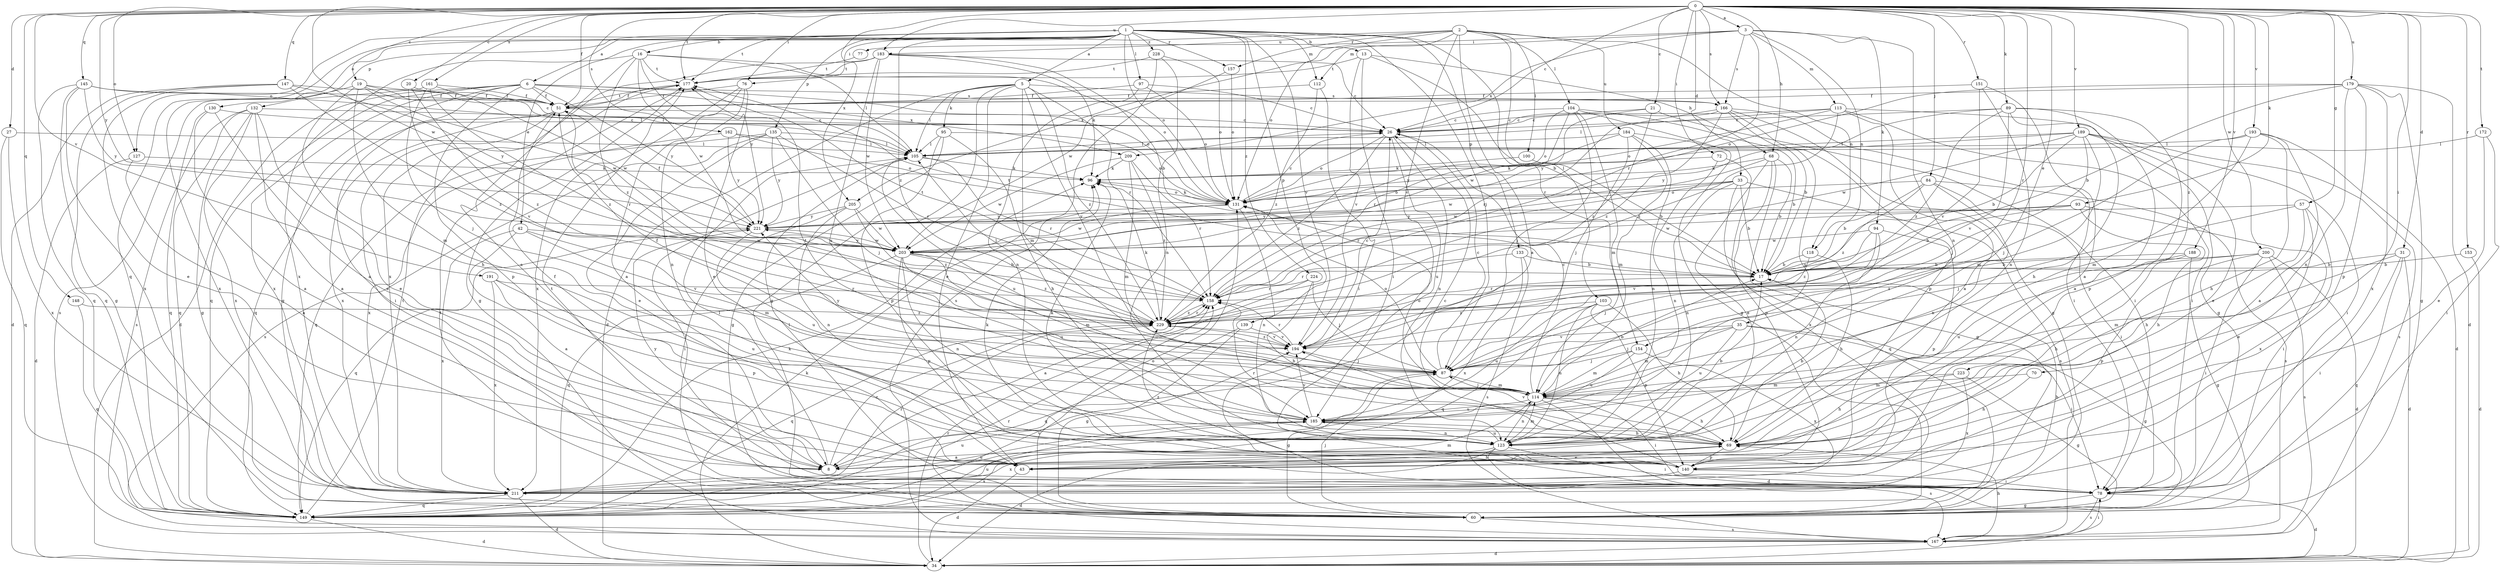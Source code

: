 strict digraph  {
0;
1;
2;
3;
5;
6;
8;
13;
16;
17;
19;
20;
21;
26;
27;
31;
33;
34;
35;
42;
43;
51;
57;
60;
68;
69;
70;
72;
76;
77;
78;
84;
87;
89;
93;
94;
95;
96;
97;
100;
103;
104;
105;
112;
113;
114;
118;
123;
127;
130;
131;
132;
133;
135;
139;
140;
145;
147;
148;
149;
151;
153;
154;
157;
158;
161;
162;
166;
167;
172;
177;
179;
183;
184;
185;
188;
189;
191;
193;
194;
200;
203;
205;
209;
211;
221;
223;
224;
228;
229;
0 -> 3  [label=a];
0 -> 19  [label=c];
0 -> 20  [label=c];
0 -> 21  [label=c];
0 -> 26  [label=c];
0 -> 27  [label=d];
0 -> 31  [label=d];
0 -> 33  [label=d];
0 -> 35  [label=e];
0 -> 51  [label=f];
0 -> 57  [label=g];
0 -> 68  [label=h];
0 -> 70  [label=i];
0 -> 72  [label=i];
0 -> 76  [label=i];
0 -> 84  [label=j];
0 -> 89  [label=k];
0 -> 93  [label=k];
0 -> 127  [label=o];
0 -> 145  [label=q];
0 -> 147  [label=q];
0 -> 148  [label=q];
0 -> 151  [label=r];
0 -> 153  [label=r];
0 -> 154  [label=r];
0 -> 161  [label=s];
0 -> 162  [label=s];
0 -> 166  [label=s];
0 -> 172  [label=t];
0 -> 177  [label=t];
0 -> 179  [label=u];
0 -> 183  [label=u];
0 -> 188  [label=v];
0 -> 189  [label=v];
0 -> 191  [label=v];
0 -> 193  [label=v];
0 -> 200  [label=w];
0 -> 203  [label=w];
0 -> 205  [label=x];
0 -> 221  [label=y];
0 -> 223  [label=z];
1 -> 5  [label=a];
1 -> 6  [label=a];
1 -> 13  [label=b];
1 -> 16  [label=b];
1 -> 42  [label=e];
1 -> 87  [label=j];
1 -> 97  [label=l];
1 -> 112  [label=m];
1 -> 127  [label=o];
1 -> 130  [label=o];
1 -> 131  [label=o];
1 -> 132  [label=p];
1 -> 133  [label=p];
1 -> 135  [label=p];
1 -> 139  [label=p];
1 -> 149  [label=q];
1 -> 154  [label=r];
1 -> 157  [label=r];
1 -> 177  [label=t];
1 -> 194  [label=v];
1 -> 224  [label=z];
1 -> 228  [label=z];
1 -> 229  [label=z];
2 -> 8  [label=a];
2 -> 76  [label=i];
2 -> 100  [label=l];
2 -> 103  [label=l];
2 -> 104  [label=l];
2 -> 118  [label=n];
2 -> 131  [label=o];
2 -> 157  [label=r];
2 -> 183  [label=u];
2 -> 184  [label=u];
2 -> 194  [label=v];
2 -> 205  [label=x];
3 -> 77  [label=i];
3 -> 94  [label=k];
3 -> 112  [label=m];
3 -> 113  [label=m];
3 -> 118  [label=n];
3 -> 123  [label=n];
3 -> 158  [label=r];
3 -> 166  [label=s];
3 -> 209  [label=x];
5 -> 34  [label=d];
5 -> 43  [label=e];
5 -> 60  [label=g];
5 -> 95  [label=k];
5 -> 105  [label=l];
5 -> 114  [label=m];
5 -> 158  [label=r];
5 -> 166  [label=s];
5 -> 194  [label=v];
5 -> 229  [label=z];
6 -> 8  [label=a];
6 -> 34  [label=d];
6 -> 51  [label=f];
6 -> 60  [label=g];
6 -> 131  [label=o];
6 -> 140  [label=p];
6 -> 149  [label=q];
6 -> 166  [label=s];
6 -> 209  [label=x];
6 -> 211  [label=x];
6 -> 221  [label=y];
8 -> 105  [label=l];
8 -> 185  [label=u];
8 -> 221  [label=y];
8 -> 229  [label=z];
13 -> 17  [label=b];
13 -> 68  [label=h];
13 -> 78  [label=i];
13 -> 177  [label=t];
13 -> 194  [label=v];
16 -> 8  [label=a];
16 -> 105  [label=l];
16 -> 131  [label=o];
16 -> 177  [label=t];
16 -> 203  [label=w];
16 -> 211  [label=x];
16 -> 221  [label=y];
16 -> 229  [label=z];
17 -> 158  [label=r];
17 -> 177  [label=t];
19 -> 26  [label=c];
19 -> 51  [label=f];
19 -> 69  [label=h];
19 -> 105  [label=l];
19 -> 114  [label=m];
19 -> 203  [label=w];
19 -> 211  [label=x];
20 -> 51  [label=f];
20 -> 194  [label=v];
20 -> 229  [label=z];
21 -> 26  [label=c];
21 -> 78  [label=i];
21 -> 203  [label=w];
21 -> 229  [label=z];
26 -> 105  [label=l];
26 -> 123  [label=n];
26 -> 131  [label=o];
26 -> 185  [label=u];
26 -> 229  [label=z];
27 -> 105  [label=l];
27 -> 149  [label=q];
27 -> 211  [label=x];
31 -> 17  [label=b];
31 -> 34  [label=d];
31 -> 78  [label=i];
31 -> 114  [label=m];
31 -> 149  [label=q];
33 -> 17  [label=b];
33 -> 123  [label=n];
33 -> 131  [label=o];
33 -> 149  [label=q];
33 -> 158  [label=r];
33 -> 167  [label=s];
33 -> 203  [label=w];
34 -> 96  [label=k];
34 -> 158  [label=r];
35 -> 60  [label=g];
35 -> 78  [label=i];
35 -> 87  [label=j];
35 -> 114  [label=m];
35 -> 185  [label=u];
35 -> 194  [label=v];
42 -> 8  [label=a];
42 -> 114  [label=m];
42 -> 194  [label=v];
42 -> 203  [label=w];
42 -> 211  [label=x];
43 -> 34  [label=d];
43 -> 69  [label=h];
51 -> 26  [label=c];
51 -> 78  [label=i];
51 -> 149  [label=q];
51 -> 158  [label=r];
51 -> 177  [label=t];
51 -> 211  [label=x];
57 -> 43  [label=e];
57 -> 69  [label=h];
57 -> 87  [label=j];
57 -> 211  [label=x];
57 -> 221  [label=y];
60 -> 17  [label=b];
60 -> 87  [label=j];
60 -> 105  [label=l];
60 -> 131  [label=o];
60 -> 167  [label=s];
68 -> 17  [label=b];
68 -> 43  [label=e];
68 -> 60  [label=g];
68 -> 96  [label=k];
68 -> 140  [label=p];
68 -> 203  [label=w];
69 -> 8  [label=a];
69 -> 17  [label=b];
69 -> 43  [label=e];
69 -> 140  [label=p];
69 -> 158  [label=r];
69 -> 194  [label=v];
70 -> 69  [label=h];
70 -> 114  [label=m];
72 -> 96  [label=k];
72 -> 123  [label=n];
72 -> 211  [label=x];
76 -> 8  [label=a];
76 -> 43  [label=e];
76 -> 51  [label=f];
76 -> 123  [label=n];
76 -> 211  [label=x];
77 -> 177  [label=t];
78 -> 34  [label=d];
78 -> 60  [label=g];
78 -> 105  [label=l];
78 -> 167  [label=s];
78 -> 177  [label=t];
84 -> 17  [label=b];
84 -> 78  [label=i];
84 -> 123  [label=n];
84 -> 131  [label=o];
84 -> 167  [label=s];
84 -> 229  [label=z];
87 -> 26  [label=c];
87 -> 51  [label=f];
87 -> 60  [label=g];
87 -> 114  [label=m];
87 -> 131  [label=o];
87 -> 221  [label=y];
89 -> 8  [label=a];
89 -> 26  [label=c];
89 -> 69  [label=h];
89 -> 140  [label=p];
89 -> 194  [label=v];
89 -> 221  [label=y];
89 -> 229  [label=z];
93 -> 17  [label=b];
93 -> 69  [label=h];
93 -> 78  [label=i];
93 -> 203  [label=w];
93 -> 221  [label=y];
94 -> 123  [label=n];
94 -> 140  [label=p];
94 -> 194  [label=v];
94 -> 203  [label=w];
94 -> 229  [label=z];
95 -> 60  [label=g];
95 -> 69  [label=h];
95 -> 105  [label=l];
95 -> 131  [label=o];
95 -> 140  [label=p];
96 -> 131  [label=o];
97 -> 26  [label=c];
97 -> 51  [label=f];
97 -> 123  [label=n];
97 -> 131  [label=o];
100 -> 17  [label=b];
100 -> 96  [label=k];
103 -> 69  [label=h];
103 -> 123  [label=n];
103 -> 140  [label=p];
103 -> 149  [label=q];
103 -> 185  [label=u];
103 -> 229  [label=z];
104 -> 17  [label=b];
104 -> 26  [label=c];
104 -> 60  [label=g];
104 -> 87  [label=j];
104 -> 114  [label=m];
104 -> 131  [label=o];
104 -> 158  [label=r];
105 -> 96  [label=k];
105 -> 158  [label=r];
105 -> 185  [label=u];
112 -> 51  [label=f];
112 -> 78  [label=i];
112 -> 229  [label=z];
113 -> 8  [label=a];
113 -> 26  [label=c];
113 -> 60  [label=g];
113 -> 78  [label=i];
113 -> 105  [label=l];
113 -> 131  [label=o];
113 -> 229  [label=z];
114 -> 17  [label=b];
114 -> 26  [label=c];
114 -> 34  [label=d];
114 -> 69  [label=h];
114 -> 78  [label=i];
114 -> 87  [label=j];
114 -> 123  [label=n];
114 -> 131  [label=o];
114 -> 177  [label=t];
114 -> 185  [label=u];
118 -> 17  [label=b];
118 -> 69  [label=h];
118 -> 87  [label=j];
123 -> 17  [label=b];
123 -> 34  [label=d];
123 -> 51  [label=f];
123 -> 78  [label=i];
123 -> 96  [label=k];
123 -> 114  [label=m];
123 -> 167  [label=s];
123 -> 185  [label=u];
123 -> 211  [label=x];
127 -> 8  [label=a];
127 -> 34  [label=d];
127 -> 96  [label=k];
130 -> 8  [label=a];
130 -> 26  [label=c];
130 -> 43  [label=e];
130 -> 149  [label=q];
131 -> 26  [label=c];
131 -> 96  [label=k];
131 -> 123  [label=n];
131 -> 203  [label=w];
131 -> 221  [label=y];
132 -> 8  [label=a];
132 -> 26  [label=c];
132 -> 43  [label=e];
132 -> 60  [label=g];
132 -> 149  [label=q];
132 -> 167  [label=s];
132 -> 211  [label=x];
133 -> 17  [label=b];
133 -> 158  [label=r];
133 -> 167  [label=s];
133 -> 211  [label=x];
135 -> 43  [label=e];
135 -> 87  [label=j];
135 -> 105  [label=l];
135 -> 149  [label=q];
135 -> 158  [label=r];
135 -> 167  [label=s];
135 -> 221  [label=y];
139 -> 60  [label=g];
139 -> 149  [label=q];
139 -> 194  [label=v];
140 -> 26  [label=c];
140 -> 78  [label=i];
140 -> 96  [label=k];
140 -> 211  [label=x];
140 -> 229  [label=z];
145 -> 51  [label=f];
145 -> 60  [label=g];
145 -> 105  [label=l];
145 -> 149  [label=q];
145 -> 211  [label=x];
145 -> 221  [label=y];
147 -> 34  [label=d];
147 -> 43  [label=e];
147 -> 51  [label=f];
147 -> 149  [label=q];
147 -> 221  [label=y];
147 -> 229  [label=z];
148 -> 149  [label=q];
148 -> 229  [label=z];
149 -> 34  [label=d];
149 -> 96  [label=k];
149 -> 158  [label=r];
149 -> 177  [label=t];
149 -> 185  [label=u];
149 -> 194  [label=v];
151 -> 8  [label=a];
151 -> 51  [label=f];
151 -> 123  [label=n];
151 -> 194  [label=v];
153 -> 17  [label=b];
153 -> 34  [label=d];
154 -> 87  [label=j];
154 -> 114  [label=m];
154 -> 185  [label=u];
154 -> 211  [label=x];
157 -> 131  [label=o];
157 -> 203  [label=w];
158 -> 177  [label=t];
158 -> 229  [label=z];
161 -> 51  [label=f];
161 -> 87  [label=j];
161 -> 167  [label=s];
161 -> 203  [label=w];
161 -> 229  [label=z];
162 -> 105  [label=l];
162 -> 131  [label=o];
162 -> 211  [label=x];
162 -> 221  [label=y];
166 -> 26  [label=c];
166 -> 60  [label=g];
166 -> 78  [label=i];
166 -> 140  [label=p];
166 -> 158  [label=r];
166 -> 185  [label=u];
166 -> 229  [label=z];
167 -> 34  [label=d];
167 -> 69  [label=h];
167 -> 78  [label=i];
167 -> 158  [label=r];
167 -> 177  [label=t];
172 -> 43  [label=e];
172 -> 78  [label=i];
172 -> 105  [label=l];
177 -> 51  [label=f];
177 -> 60  [label=g];
179 -> 17  [label=b];
179 -> 34  [label=d];
179 -> 51  [label=f];
179 -> 60  [label=g];
179 -> 123  [label=n];
179 -> 131  [label=o];
179 -> 140  [label=p];
179 -> 211  [label=x];
183 -> 17  [label=b];
183 -> 26  [label=c];
183 -> 96  [label=k];
183 -> 177  [label=t];
183 -> 185  [label=u];
183 -> 203  [label=w];
183 -> 211  [label=x];
184 -> 17  [label=b];
184 -> 87  [label=j];
184 -> 105  [label=l];
184 -> 114  [label=m];
184 -> 123  [label=n];
184 -> 221  [label=y];
185 -> 69  [label=h];
185 -> 123  [label=n];
185 -> 194  [label=v];
188 -> 17  [label=b];
188 -> 60  [label=g];
188 -> 69  [label=h];
188 -> 185  [label=u];
189 -> 17  [label=b];
189 -> 43  [label=e];
189 -> 78  [label=i];
189 -> 87  [label=j];
189 -> 105  [label=l];
189 -> 114  [label=m];
189 -> 167  [label=s];
189 -> 203  [label=w];
189 -> 221  [label=y];
191 -> 140  [label=p];
191 -> 158  [label=r];
191 -> 185  [label=u];
191 -> 211  [label=x];
193 -> 8  [label=a];
193 -> 34  [label=d];
193 -> 69  [label=h];
193 -> 87  [label=j];
193 -> 105  [label=l];
193 -> 114  [label=m];
194 -> 26  [label=c];
194 -> 87  [label=j];
194 -> 158  [label=r];
194 -> 229  [label=z];
200 -> 17  [label=b];
200 -> 34  [label=d];
200 -> 78  [label=i];
200 -> 140  [label=p];
200 -> 167  [label=s];
200 -> 229  [label=z];
203 -> 17  [label=b];
203 -> 114  [label=m];
203 -> 123  [label=n];
203 -> 140  [label=p];
203 -> 149  [label=q];
203 -> 185  [label=u];
203 -> 221  [label=y];
203 -> 229  [label=z];
205 -> 78  [label=i];
205 -> 123  [label=n];
205 -> 203  [label=w];
205 -> 221  [label=y];
205 -> 229  [label=z];
209 -> 96  [label=k];
209 -> 114  [label=m];
209 -> 158  [label=r];
209 -> 203  [label=w];
209 -> 229  [label=z];
211 -> 34  [label=d];
211 -> 114  [label=m];
211 -> 149  [label=q];
211 -> 185  [label=u];
221 -> 51  [label=f];
221 -> 149  [label=q];
221 -> 185  [label=u];
221 -> 203  [label=w];
223 -> 60  [label=g];
223 -> 69  [label=h];
223 -> 114  [label=m];
223 -> 211  [label=x];
224 -> 8  [label=a];
224 -> 69  [label=h];
224 -> 87  [label=j];
224 -> 158  [label=r];
228 -> 123  [label=n];
228 -> 131  [label=o];
228 -> 167  [label=s];
228 -> 177  [label=t];
229 -> 96  [label=k];
229 -> 105  [label=l];
229 -> 149  [label=q];
229 -> 158  [label=r];
229 -> 194  [label=v];
}
